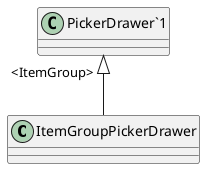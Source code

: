 @startuml
class ItemGroupPickerDrawer {
}
"PickerDrawer`1" "<ItemGroup>" <|-- ItemGroupPickerDrawer
@enduml
